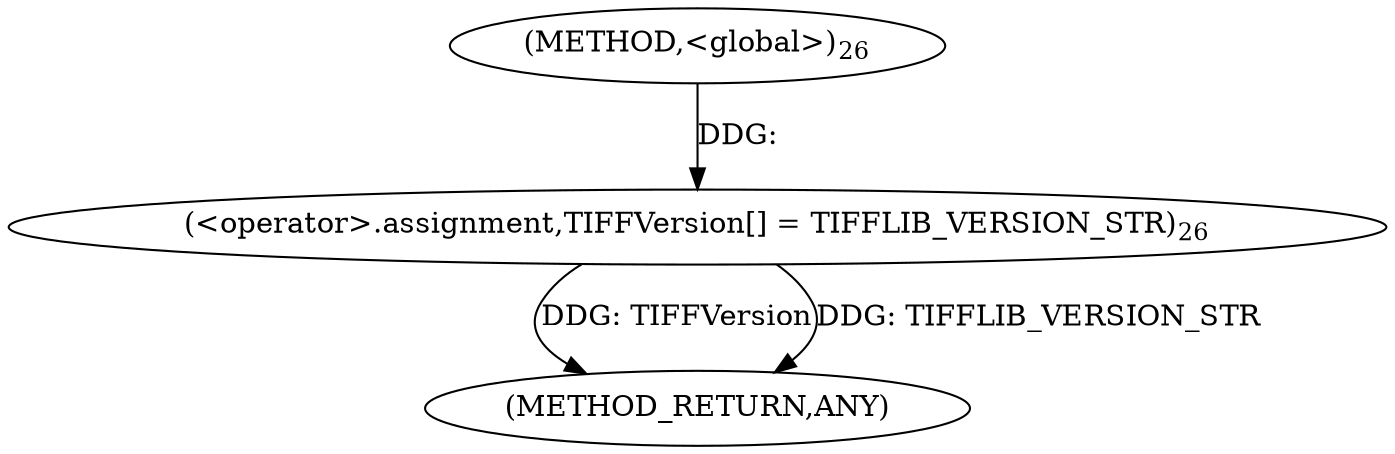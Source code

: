 digraph "&lt;global&gt;" {  
"4635" [label = <(METHOD,&lt;global&gt;)<SUB>26</SUB>> ]
"4648" [label = <(METHOD_RETURN,ANY)> ]
"4638" [label = <(&lt;operator&gt;.assignment,TIFFVersion[] = TIFFLIB_VERSION_STR)<SUB>26</SUB>> ]
  "4638" -> "4648"  [ label = "DDG: TIFFVersion"] 
  "4638" -> "4648"  [ label = "DDG: TIFFLIB_VERSION_STR"] 
  "4635" -> "4638"  [ label = "DDG: "] 
}
